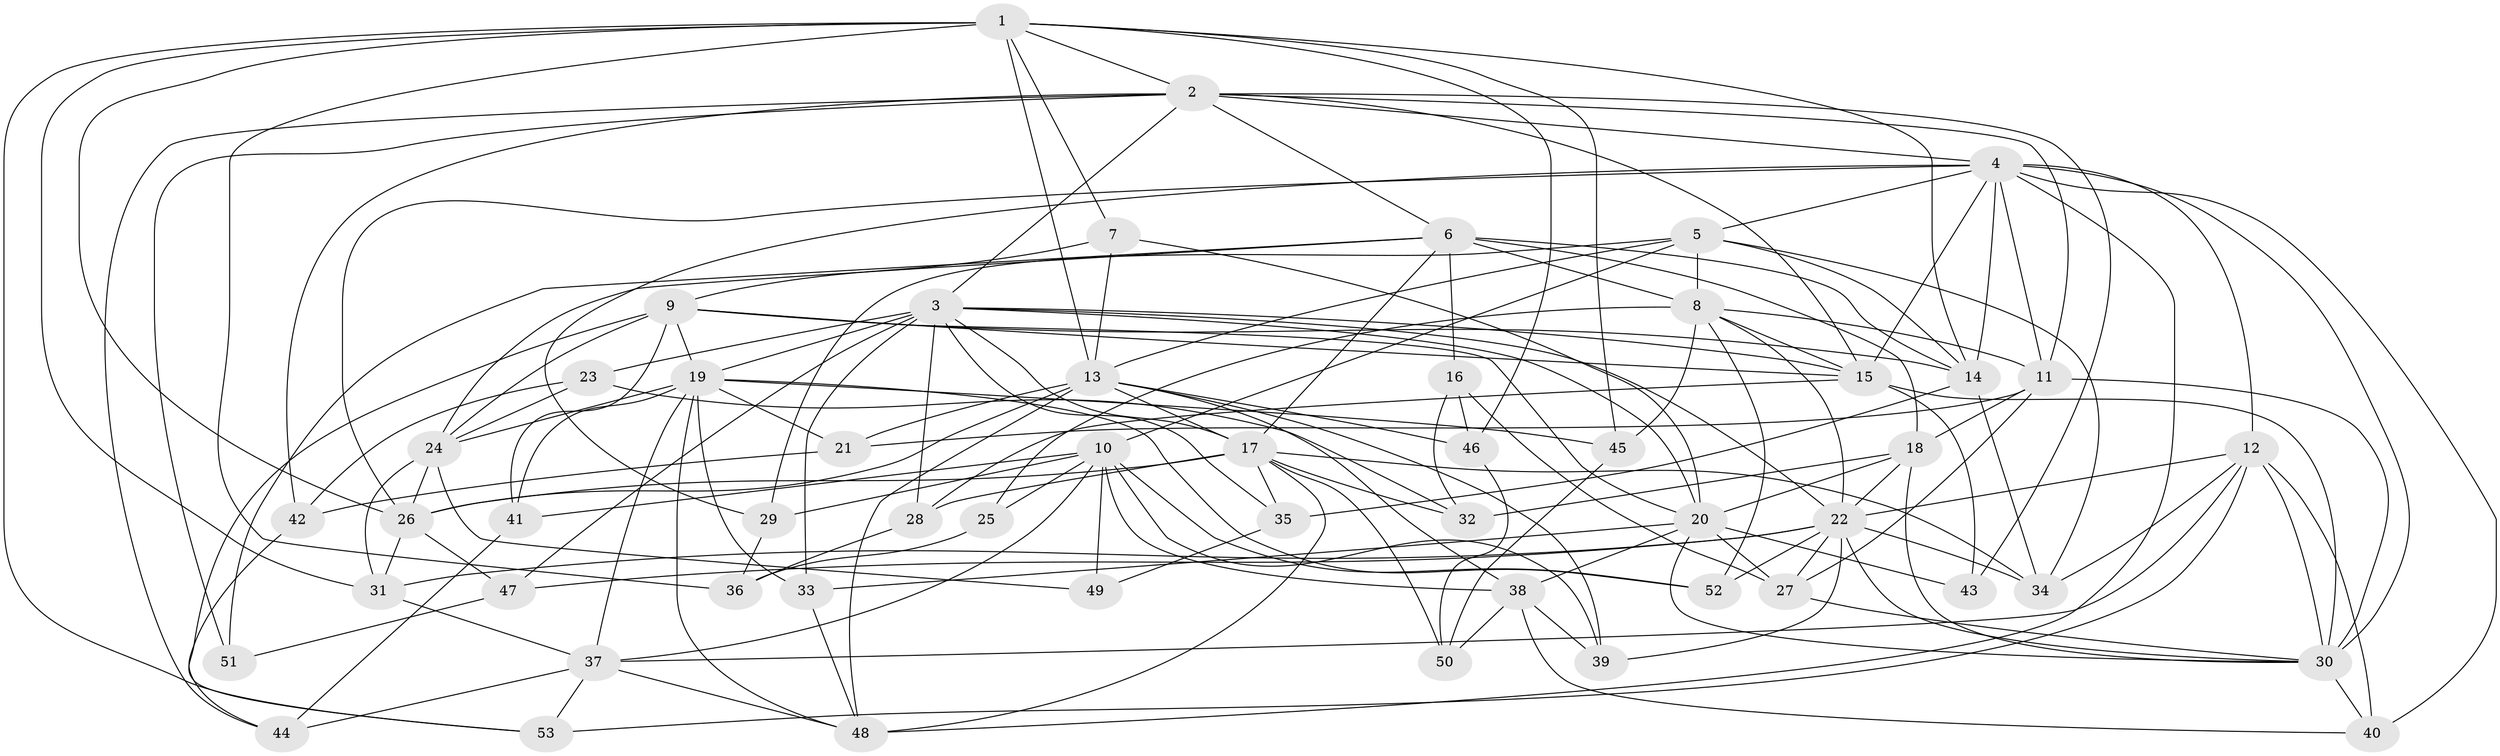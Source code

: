 // original degree distribution, {4: 1.0}
// Generated by graph-tools (version 1.1) at 2025/53/03/04/25 22:53:42]
// undirected, 53 vertices, 160 edges
graph export_dot {
  node [color=gray90,style=filled];
  1;
  2;
  3;
  4;
  5;
  6;
  7;
  8;
  9;
  10;
  11;
  12;
  13;
  14;
  15;
  16;
  17;
  18;
  19;
  20;
  21;
  22;
  23;
  24;
  25;
  26;
  27;
  28;
  29;
  30;
  31;
  32;
  33;
  34;
  35;
  36;
  37;
  38;
  39;
  40;
  41;
  42;
  43;
  44;
  45;
  46;
  47;
  48;
  49;
  50;
  51;
  52;
  53;
  1 -- 2 [weight=1.0];
  1 -- 7 [weight=1.0];
  1 -- 13 [weight=1.0];
  1 -- 14 [weight=1.0];
  1 -- 26 [weight=1.0];
  1 -- 31 [weight=1.0];
  1 -- 36 [weight=1.0];
  1 -- 45 [weight=1.0];
  1 -- 46 [weight=1.0];
  1 -- 53 [weight=1.0];
  2 -- 3 [weight=1.0];
  2 -- 4 [weight=1.0];
  2 -- 6 [weight=1.0];
  2 -- 11 [weight=1.0];
  2 -- 15 [weight=1.0];
  2 -- 42 [weight=1.0];
  2 -- 43 [weight=1.0];
  2 -- 44 [weight=1.0];
  2 -- 51 [weight=1.0];
  3 -- 15 [weight=2.0];
  3 -- 17 [weight=1.0];
  3 -- 19 [weight=1.0];
  3 -- 20 [weight=1.0];
  3 -- 22 [weight=1.0];
  3 -- 23 [weight=1.0];
  3 -- 28 [weight=1.0];
  3 -- 33 [weight=1.0];
  3 -- 35 [weight=1.0];
  3 -- 47 [weight=1.0];
  4 -- 5 [weight=2.0];
  4 -- 11 [weight=1.0];
  4 -- 12 [weight=1.0];
  4 -- 14 [weight=1.0];
  4 -- 15 [weight=1.0];
  4 -- 26 [weight=1.0];
  4 -- 29 [weight=1.0];
  4 -- 30 [weight=1.0];
  4 -- 40 [weight=1.0];
  4 -- 48 [weight=1.0];
  5 -- 8 [weight=3.0];
  5 -- 10 [weight=1.0];
  5 -- 13 [weight=1.0];
  5 -- 14 [weight=1.0];
  5 -- 29 [weight=1.0];
  5 -- 34 [weight=1.0];
  6 -- 8 [weight=1.0];
  6 -- 14 [weight=2.0];
  6 -- 16 [weight=1.0];
  6 -- 17 [weight=1.0];
  6 -- 18 [weight=1.0];
  6 -- 24 [weight=1.0];
  6 -- 51 [weight=2.0];
  7 -- 9 [weight=1.0];
  7 -- 13 [weight=1.0];
  7 -- 20 [weight=1.0];
  8 -- 11 [weight=1.0];
  8 -- 15 [weight=1.0];
  8 -- 22 [weight=1.0];
  8 -- 25 [weight=1.0];
  8 -- 45 [weight=1.0];
  8 -- 52 [weight=1.0];
  9 -- 14 [weight=1.0];
  9 -- 15 [weight=1.0];
  9 -- 19 [weight=1.0];
  9 -- 20 [weight=1.0];
  9 -- 24 [weight=3.0];
  9 -- 41 [weight=1.0];
  9 -- 53 [weight=1.0];
  10 -- 25 [weight=2.0];
  10 -- 29 [weight=1.0];
  10 -- 37 [weight=2.0];
  10 -- 38 [weight=2.0];
  10 -- 39 [weight=1.0];
  10 -- 41 [weight=1.0];
  10 -- 49 [weight=1.0];
  10 -- 52 [weight=1.0];
  11 -- 18 [weight=1.0];
  11 -- 21 [weight=1.0];
  11 -- 27 [weight=2.0];
  11 -- 30 [weight=1.0];
  12 -- 22 [weight=1.0];
  12 -- 30 [weight=2.0];
  12 -- 34 [weight=1.0];
  12 -- 37 [weight=1.0];
  12 -- 40 [weight=1.0];
  12 -- 53 [weight=1.0];
  13 -- 17 [weight=1.0];
  13 -- 21 [weight=1.0];
  13 -- 26 [weight=1.0];
  13 -- 38 [weight=1.0];
  13 -- 39 [weight=1.0];
  13 -- 46 [weight=1.0];
  13 -- 48 [weight=3.0];
  14 -- 34 [weight=1.0];
  14 -- 35 [weight=1.0];
  15 -- 28 [weight=1.0];
  15 -- 30 [weight=1.0];
  15 -- 43 [weight=2.0];
  16 -- 27 [weight=1.0];
  16 -- 32 [weight=1.0];
  16 -- 46 [weight=1.0];
  17 -- 26 [weight=1.0];
  17 -- 28 [weight=1.0];
  17 -- 32 [weight=1.0];
  17 -- 34 [weight=1.0];
  17 -- 35 [weight=1.0];
  17 -- 48 [weight=1.0];
  17 -- 50 [weight=1.0];
  18 -- 20 [weight=1.0];
  18 -- 22 [weight=1.0];
  18 -- 30 [weight=1.0];
  18 -- 32 [weight=1.0];
  19 -- 21 [weight=1.0];
  19 -- 24 [weight=1.0];
  19 -- 33 [weight=1.0];
  19 -- 37 [weight=1.0];
  19 -- 41 [weight=1.0];
  19 -- 45 [weight=1.0];
  19 -- 48 [weight=1.0];
  19 -- 52 [weight=1.0];
  20 -- 27 [weight=1.0];
  20 -- 30 [weight=1.0];
  20 -- 33 [weight=1.0];
  20 -- 38 [weight=2.0];
  20 -- 43 [weight=1.0];
  21 -- 42 [weight=1.0];
  22 -- 27 [weight=1.0];
  22 -- 30 [weight=1.0];
  22 -- 31 [weight=1.0];
  22 -- 34 [weight=2.0];
  22 -- 39 [weight=1.0];
  22 -- 47 [weight=1.0];
  22 -- 52 [weight=1.0];
  23 -- 24 [weight=1.0];
  23 -- 32 [weight=1.0];
  23 -- 42 [weight=1.0];
  24 -- 26 [weight=2.0];
  24 -- 31 [weight=2.0];
  24 -- 49 [weight=2.0];
  25 -- 36 [weight=1.0];
  26 -- 31 [weight=1.0];
  26 -- 47 [weight=1.0];
  27 -- 30 [weight=1.0];
  28 -- 36 [weight=1.0];
  29 -- 36 [weight=1.0];
  30 -- 40 [weight=1.0];
  31 -- 37 [weight=1.0];
  33 -- 48 [weight=1.0];
  35 -- 49 [weight=1.0];
  37 -- 44 [weight=1.0];
  37 -- 48 [weight=1.0];
  37 -- 53 [weight=1.0];
  38 -- 39 [weight=1.0];
  38 -- 40 [weight=1.0];
  38 -- 50 [weight=1.0];
  41 -- 44 [weight=1.0];
  42 -- 44 [weight=1.0];
  45 -- 50 [weight=1.0];
  46 -- 50 [weight=1.0];
  47 -- 51 [weight=1.0];
}
